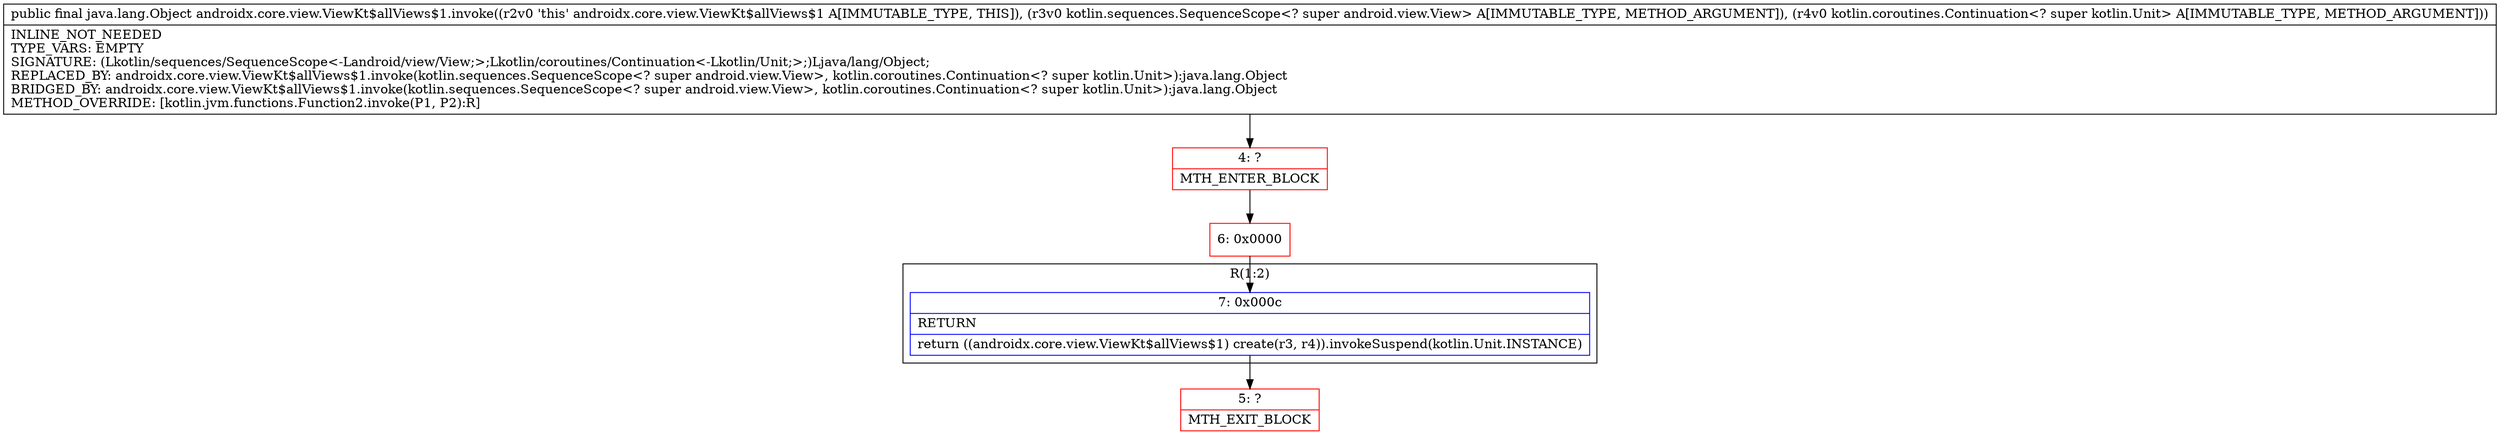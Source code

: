 digraph "CFG forandroidx.core.view.ViewKt$allViews$1.invoke(Lkotlin\/sequences\/SequenceScope;Lkotlin\/coroutines\/Continuation;)Ljava\/lang\/Object;" {
subgraph cluster_Region_1563798299 {
label = "R(1:2)";
node [shape=record,color=blue];
Node_7 [shape=record,label="{7\:\ 0x000c|RETURN\l|return ((androidx.core.view.ViewKt$allViews$1) create(r3, r4)).invokeSuspend(kotlin.Unit.INSTANCE)\l}"];
}
Node_4 [shape=record,color=red,label="{4\:\ ?|MTH_ENTER_BLOCK\l}"];
Node_6 [shape=record,color=red,label="{6\:\ 0x0000}"];
Node_5 [shape=record,color=red,label="{5\:\ ?|MTH_EXIT_BLOCK\l}"];
MethodNode[shape=record,label="{public final java.lang.Object androidx.core.view.ViewKt$allViews$1.invoke((r2v0 'this' androidx.core.view.ViewKt$allViews$1 A[IMMUTABLE_TYPE, THIS]), (r3v0 kotlin.sequences.SequenceScope\<? super android.view.View\> A[IMMUTABLE_TYPE, METHOD_ARGUMENT]), (r4v0 kotlin.coroutines.Continuation\<? super kotlin.Unit\> A[IMMUTABLE_TYPE, METHOD_ARGUMENT]))  | INLINE_NOT_NEEDED\lTYPE_VARS: EMPTY\lSIGNATURE: (Lkotlin\/sequences\/SequenceScope\<\-Landroid\/view\/View;\>;Lkotlin\/coroutines\/Continuation\<\-Lkotlin\/Unit;\>;)Ljava\/lang\/Object;\lREPLACED_BY: androidx.core.view.ViewKt$allViews$1.invoke(kotlin.sequences.SequenceScope\<? super android.view.View\>, kotlin.coroutines.Continuation\<? super kotlin.Unit\>):java.lang.Object\lBRIDGED_BY: androidx.core.view.ViewKt$allViews$1.invoke(kotlin.sequences.SequenceScope\<? super android.view.View\>, kotlin.coroutines.Continuation\<? super kotlin.Unit\>):java.lang.Object\lMETHOD_OVERRIDE: [kotlin.jvm.functions.Function2.invoke(P1, P2):R]\l}"];
MethodNode -> Node_4;Node_7 -> Node_5;
Node_4 -> Node_6;
Node_6 -> Node_7;
}

